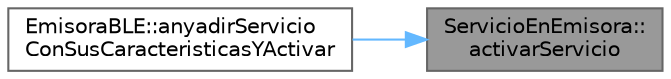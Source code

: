 digraph "ServicioEnEmisora::activarServicio"
{
 // INTERACTIVE_SVG=YES
 // LATEX_PDF_SIZE
  bgcolor="transparent";
  edge [fontname=Helvetica,fontsize=10,labelfontname=Helvetica,labelfontsize=10];
  node [fontname=Helvetica,fontsize=10,shape=box,height=0.2,width=0.4];
  rankdir="RL";
  Node1 [id="Node000001",label="ServicioEnEmisora::\lactivarServicio",height=0.2,width=0.4,color="gray40", fillcolor="grey60", style="filled", fontcolor="black",tooltip="Activa el servicio y todas sus características."];
  Node1 -> Node2 [id="edge2_Node000001_Node000002",dir="back",color="steelblue1",style="solid",tooltip=" "];
  Node2 [id="Node000002",label="EmisoraBLE::anyadirServicio\lConSusCaracteristicasYActivar",height=0.2,width=0.4,color="grey40", fillcolor="white", style="filled",URL="$d3/d52/a00023_a0a0673823174ce9ffb96fb1c0dfb11ab.html#a0a0673823174ce9ffb96fb1c0dfb11ab",tooltip="Añade un servicio con sus características y lo activa."];
}
